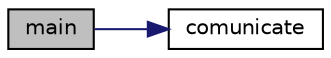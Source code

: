 digraph "main"
{
 // INTERACTIVE_SVG=YES
 // LATEX_PDF_SIZE
  edge [fontname="Helvetica",fontsize="10",labelfontname="Helvetica",labelfontsize="10"];
  node [fontname="Helvetica",fontsize="10",shape=record];
  rankdir="LR";
  Node1 [label="main",height=0.2,width=0.4,color="black", fillcolor="grey75", style="filled", fontcolor="black",tooltip="Main, work with the socket reply and show the answer in the GUI."];
  Node1 -> Node2 [color="midnightblue",fontsize="10",style="solid",fontname="Helvetica"];
  Node2 [label="comunicate",height=0.2,width=0.4,color="black", fillcolor="white", style="filled",URL="$Main_01Client_8cpp.html#a25a1b375f3cd260e89892fb2584751a6",tooltip="Send the line and receive json with the new state of the server remember to free the return address a..."];
}
